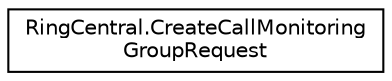 digraph "Graphical Class Hierarchy"
{
 // LATEX_PDF_SIZE
  edge [fontname="Helvetica",fontsize="10",labelfontname="Helvetica",labelfontsize="10"];
  node [fontname="Helvetica",fontsize="10",shape=record];
  rankdir="LR";
  Node0 [label="RingCentral.CreateCallMonitoring\lGroupRequest",height=0.2,width=0.4,color="black", fillcolor="white", style="filled",URL="$classRingCentral_1_1CreateCallMonitoringGroupRequest.html",tooltip=" "];
}

